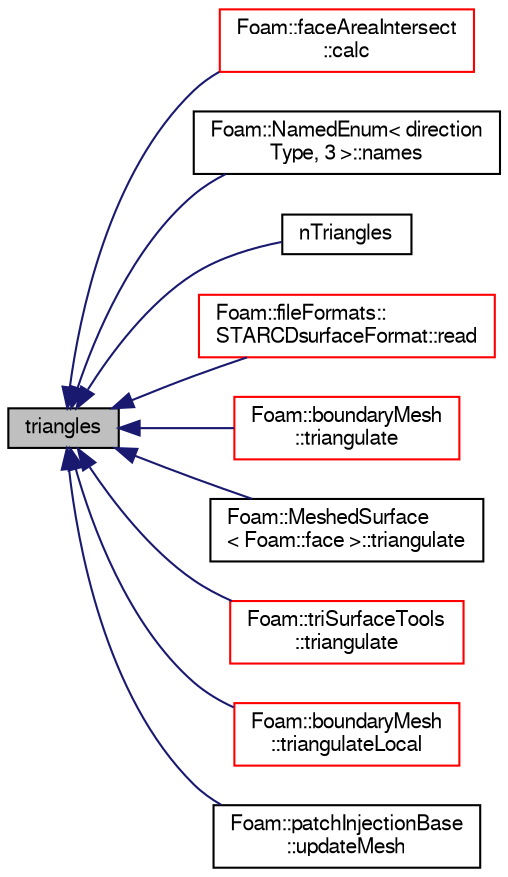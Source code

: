 digraph "triangles"
{
  bgcolor="transparent";
  edge [fontname="FreeSans",fontsize="10",labelfontname="FreeSans",labelfontsize="10"];
  node [fontname="FreeSans",fontsize="10",shape=record];
  rankdir="LR";
  Node712 [label="triangles",height=0.2,width=0.4,color="black", fillcolor="grey75", style="filled", fontcolor="black"];
  Node712 -> Node713 [dir="back",color="midnightblue",fontsize="10",style="solid",fontname="FreeSans"];
  Node713 [label="Foam::faceAreaIntersect\l::calc",height=0.2,width=0.4,color="red",URL="$a24890.html#a63c3e074f05891d9d17bbf0a2fc95f19",tooltip="Return area of intersection of faceA with faceB. "];
  Node712 -> Node719 [dir="back",color="midnightblue",fontsize="10",style="solid",fontname="FreeSans"];
  Node719 [label="Foam::NamedEnum\< direction\lType, 3 \>::names",height=0.2,width=0.4,color="black",URL="$a25998.html#a7350da3a0edd92cd11e6c479c9967dc8"];
  Node712 -> Node720 [dir="back",color="midnightblue",fontsize="10",style="solid",fontname="FreeSans"];
  Node720 [label="nTriangles",height=0.2,width=0.4,color="black",URL="$a27218.html#a67aa0f2caf2327a39681b2d592854779",tooltip="Number of triangles after splitting. "];
  Node712 -> Node721 [dir="back",color="midnightblue",fontsize="10",style="solid",fontname="FreeSans"];
  Node721 [label="Foam::fileFormats::\lSTARCDsurfaceFormat::read",height=0.2,width=0.4,color="red",URL="$a29630.html#a464ebd67acbdff0014d4dae69e3ec4be",tooltip="Read from file. "];
  Node712 -> Node724 [dir="back",color="midnightblue",fontsize="10",style="solid",fontname="FreeSans"];
  Node724 [label="Foam::boundaryMesh\l::triangulate",height=0.2,width=0.4,color="red",URL="$a21430.html#a4ab09278dde78b929027adabb6ff3fe6",tooltip="Simple triangulation of face subset. TotalNTris is total number. "];
  Node712 -> Node728 [dir="back",color="midnightblue",fontsize="10",style="solid",fontname="FreeSans"];
  Node728 [label="Foam::MeshedSurface\l\< Foam::face \>::triangulate",height=0.2,width=0.4,color="black",URL="$a29566.html#ab8d32c1bc9e030a0f792cce93813f0cc",tooltip="Triangulate in-place, returning the number of triangles added. "];
  Node712 -> Node729 [dir="back",color="midnightblue",fontsize="10",style="solid",fontname="FreeSans"];
  Node729 [label="Foam::triSurfaceTools\l::triangulate",height=0.2,width=0.4,color="red",URL="$a25538.html#abc610083203403b6a9406e6d0206150e",tooltip="Simple triangulation of (selected patches of) boundaryMesh. Needs. "];
  Node712 -> Node737 [dir="back",color="midnightblue",fontsize="10",style="solid",fontname="FreeSans"];
  Node737 [label="Foam::boundaryMesh\l::triangulateLocal",height=0.2,width=0.4,color="red",URL="$a21430.html#a9260c729f24a2c6f8f7e1aae2a32da2d",tooltip="Same as triangulate but in local vertex numbering. "];
  Node712 -> Node739 [dir="back",color="midnightblue",fontsize="10",style="solid",fontname="FreeSans"];
  Node739 [label="Foam::patchInjectionBase\l::updateMesh",height=0.2,width=0.4,color="black",URL="$a24102.html#a6d43ae10cf9dba5b6063e706ab5534e3",tooltip="Update patch geometry and derived info for injection locations. "];
}
